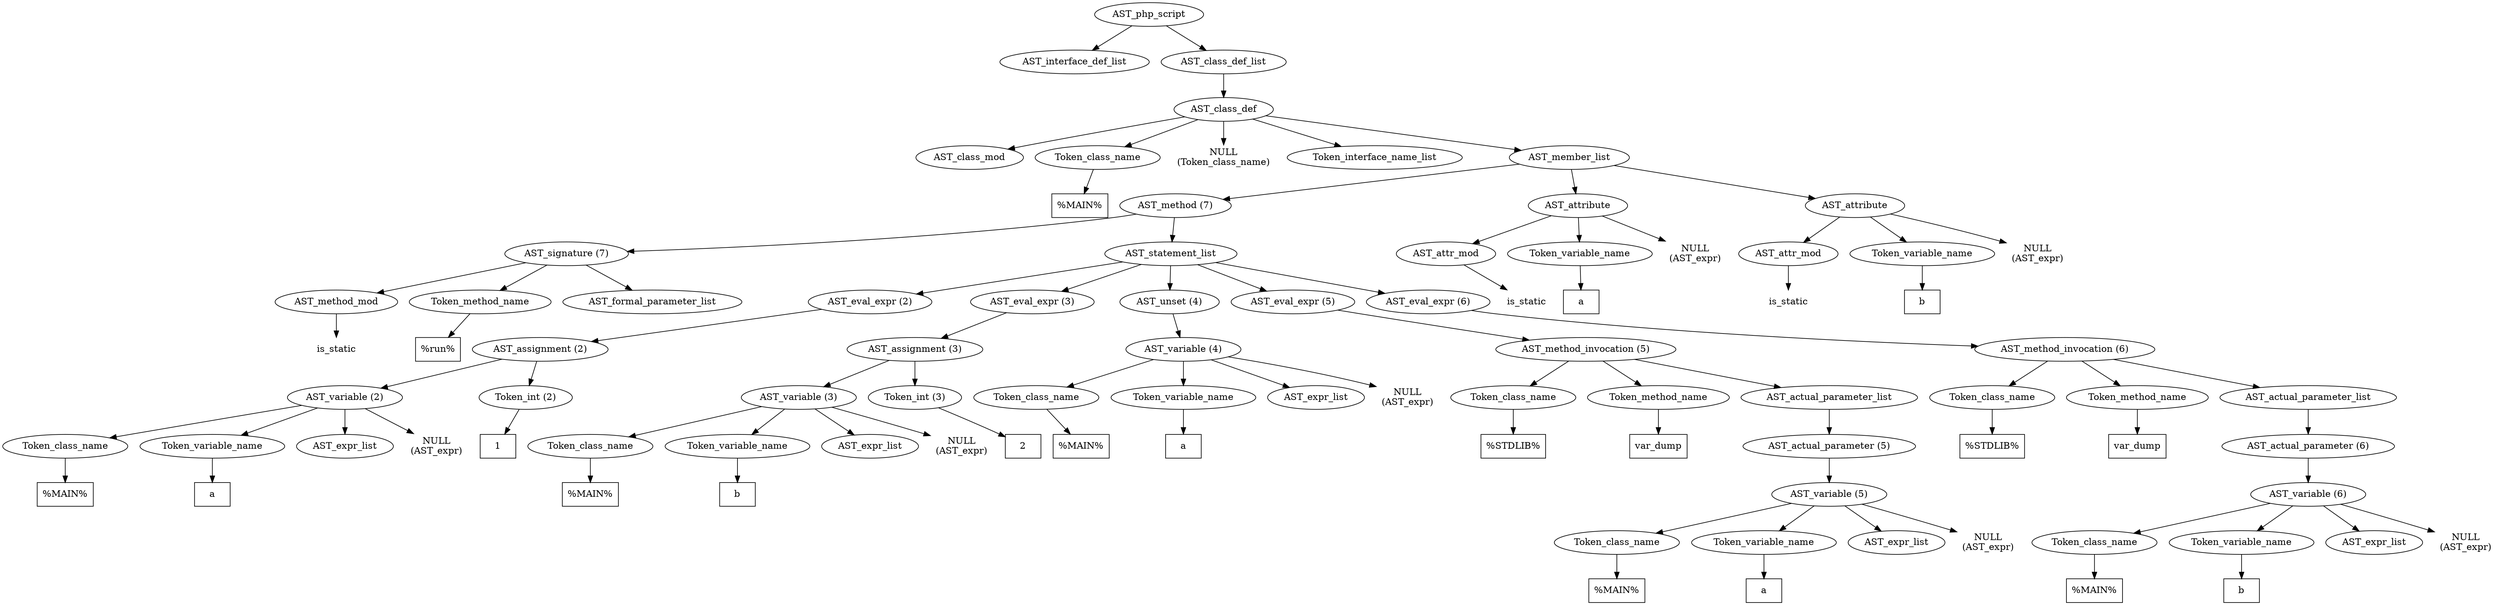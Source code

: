 /*
 * AST in dot format generated by phc -- the PHP compiler
 */

digraph AST {
node_0 [label="AST_php_script"];
node_1 [label="AST_interface_def_list"];
node_2 [label="AST_class_def_list"];
node_3 [label="AST_class_def"];
node_4 [label="AST_class_mod"];
node_5 [label="Token_class_name"];
node_6 [label="%MAIN%", shape=box]
node_5 -> node_6;
node_7 [label="NULL\n(Token_class_name)", shape=plaintext]
node_8 [label="Token_interface_name_list"];
node_9 [label="AST_member_list"];
node_10 [label="AST_method (7)"];
node_11 [label="AST_signature (7)"];
node_12 [label="AST_method_mod"];
node_13 [label="is_static", shape=plaintext]
node_12 -> node_13;
node_14 [label="Token_method_name"];
node_15 [label="%run%", shape=box]
node_14 -> node_15;
node_16 [label="AST_formal_parameter_list"];
node_11 -> node_16;
node_11 -> node_14;
node_11 -> node_12;
node_17 [label="AST_statement_list"];
node_18 [label="AST_eval_expr (2)"];
node_19 [label="AST_assignment (2)"];
node_20 [label="AST_variable (2)"];
node_21 [label="Token_class_name"];
node_22 [label="%MAIN%", shape=box]
node_21 -> node_22;
node_23 [label="Token_variable_name"];
node_24 [label="a", shape=box]
node_23 -> node_24;
node_25 [label="AST_expr_list"];
node_26 [label="NULL\n(AST_expr)", shape=plaintext]
node_20 -> node_26;
node_20 -> node_25;
node_20 -> node_23;
node_20 -> node_21;
node_27 [label="Token_int (2)"];
node_28 [label="1", shape=box]
node_27 -> node_28;
node_19 -> node_27;
node_19 -> node_20;
node_18 -> node_19;
node_29 [label="AST_eval_expr (3)"];
node_30 [label="AST_assignment (3)"];
node_31 [label="AST_variable (3)"];
node_32 [label="Token_class_name"];
node_33 [label="%MAIN%", shape=box]
node_32 -> node_33;
node_34 [label="Token_variable_name"];
node_35 [label="b", shape=box]
node_34 -> node_35;
node_36 [label="AST_expr_list"];
node_37 [label="NULL\n(AST_expr)", shape=plaintext]
node_31 -> node_37;
node_31 -> node_36;
node_31 -> node_34;
node_31 -> node_32;
node_38 [label="Token_int (3)"];
node_39 [label="2", shape=box]
node_38 -> node_39;
node_30 -> node_38;
node_30 -> node_31;
node_29 -> node_30;
node_40 [label="AST_unset (4)"];
node_41 [label="AST_variable (4)"];
node_42 [label="Token_class_name"];
node_43 [label="%MAIN%", shape=box]
node_42 -> node_43;
node_44 [label="Token_variable_name"];
node_45 [label="a", shape=box]
node_44 -> node_45;
node_46 [label="AST_expr_list"];
node_47 [label="NULL\n(AST_expr)", shape=plaintext]
node_41 -> node_47;
node_41 -> node_46;
node_41 -> node_44;
node_41 -> node_42;
node_40 -> node_41;
node_48 [label="AST_eval_expr (5)"];
node_49 [label="AST_method_invocation (5)"];
node_50 [label="Token_class_name"];
node_51 [label="%STDLIB%", shape=box]
node_50 -> node_51;
node_52 [label="Token_method_name"];
node_53 [label="var_dump", shape=box]
node_52 -> node_53;
node_54 [label="AST_actual_parameter_list"];
node_55 [label="AST_actual_parameter (5)"];
node_56 [label="AST_variable (5)"];
node_57 [label="Token_class_name"];
node_58 [label="%MAIN%", shape=box]
node_57 -> node_58;
node_59 [label="Token_variable_name"];
node_60 [label="a", shape=box]
node_59 -> node_60;
node_61 [label="AST_expr_list"];
node_62 [label="NULL\n(AST_expr)", shape=plaintext]
node_56 -> node_62;
node_56 -> node_61;
node_56 -> node_59;
node_56 -> node_57;
node_55 -> node_56;
node_54 -> node_55;
node_49 -> node_54;
node_49 -> node_52;
node_49 -> node_50;
node_48 -> node_49;
node_63 [label="AST_eval_expr (6)"];
node_64 [label="AST_method_invocation (6)"];
node_65 [label="Token_class_name"];
node_66 [label="%STDLIB%", shape=box]
node_65 -> node_66;
node_67 [label="Token_method_name"];
node_68 [label="var_dump", shape=box]
node_67 -> node_68;
node_69 [label="AST_actual_parameter_list"];
node_70 [label="AST_actual_parameter (6)"];
node_71 [label="AST_variable (6)"];
node_72 [label="Token_class_name"];
node_73 [label="%MAIN%", shape=box]
node_72 -> node_73;
node_74 [label="Token_variable_name"];
node_75 [label="b", shape=box]
node_74 -> node_75;
node_76 [label="AST_expr_list"];
node_77 [label="NULL\n(AST_expr)", shape=plaintext]
node_71 -> node_77;
node_71 -> node_76;
node_71 -> node_74;
node_71 -> node_72;
node_70 -> node_71;
node_69 -> node_70;
node_64 -> node_69;
node_64 -> node_67;
node_64 -> node_65;
node_63 -> node_64;
node_17 -> node_63;
node_17 -> node_48;
node_17 -> node_40;
node_17 -> node_29;
node_17 -> node_18;
node_10 -> node_17;
node_10 -> node_11;
node_78 [label="AST_attribute"];
node_79 [label="AST_attr_mod"];
node_80 [label="is_static", shape=plaintext]
node_79 -> node_80;
node_81 [label="Token_variable_name"];
node_82 [label="a", shape=box]
node_81 -> node_82;
node_83 [label="NULL\n(AST_expr)", shape=plaintext]
node_78 -> node_83;
node_78 -> node_81;
node_78 -> node_79;
node_84 [label="AST_attribute"];
node_85 [label="AST_attr_mod"];
node_86 [label="is_static", shape=plaintext]
node_85 -> node_86;
node_87 [label="Token_variable_name"];
node_88 [label="b", shape=box]
node_87 -> node_88;
node_89 [label="NULL\n(AST_expr)", shape=plaintext]
node_84 -> node_89;
node_84 -> node_87;
node_84 -> node_85;
node_9 -> node_84;
node_9 -> node_78;
node_9 -> node_10;
node_3 -> node_9;
node_3 -> node_8;
node_3 -> node_7;
node_3 -> node_5;
node_3 -> node_4;
node_2 -> node_3;
node_0 -> node_2;
node_0 -> node_1;
}
